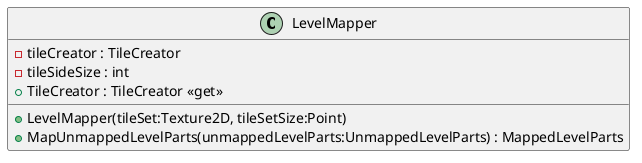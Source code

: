 @startuml
class LevelMapper {
    - tileCreator : TileCreator
    - tileSideSize : int
    + LevelMapper(tileSet:Texture2D, tileSetSize:Point)
    + MapUnmappedLevelParts(unmappedLevelParts:UnmappedLevelParts) : MappedLevelParts
    + TileCreator : TileCreator <<get>>
}
@enduml
